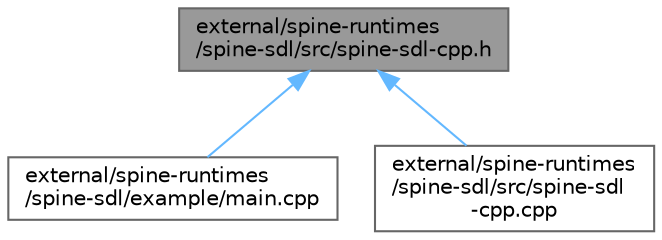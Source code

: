 digraph "external/spine-runtimes/spine-sdl/src/spine-sdl-cpp.h"
{
 // LATEX_PDF_SIZE
  bgcolor="transparent";
  edge [fontname=Helvetica,fontsize=10,labelfontname=Helvetica,labelfontsize=10];
  node [fontname=Helvetica,fontsize=10,shape=box,height=0.2,width=0.4];
  Node1 [id="Node000001",label="external/spine-runtimes\l/spine-sdl/src/spine-sdl-cpp.h",height=0.2,width=0.4,color="gray40", fillcolor="grey60", style="filled", fontcolor="black",tooltip=" "];
  Node1 -> Node2 [id="edge1_Node000001_Node000002",dir="back",color="steelblue1",style="solid",tooltip=" "];
  Node2 [id="Node000002",label="external/spine-runtimes\l/spine-sdl/example/main.cpp",height=0.2,width=0.4,color="grey40", fillcolor="white", style="filled",URL="$external_2spine-runtimes_2spine-sdl_2example_2main_8cpp.html",tooltip=" "];
  Node1 -> Node3 [id="edge2_Node000001_Node000003",dir="back",color="steelblue1",style="solid",tooltip=" "];
  Node3 [id="Node000003",label="external/spine-runtimes\l/spine-sdl/src/spine-sdl\l-cpp.cpp",height=0.2,width=0.4,color="grey40", fillcolor="white", style="filled",URL="$spine-sdl-cpp_8cpp.html",tooltip=" "];
}
